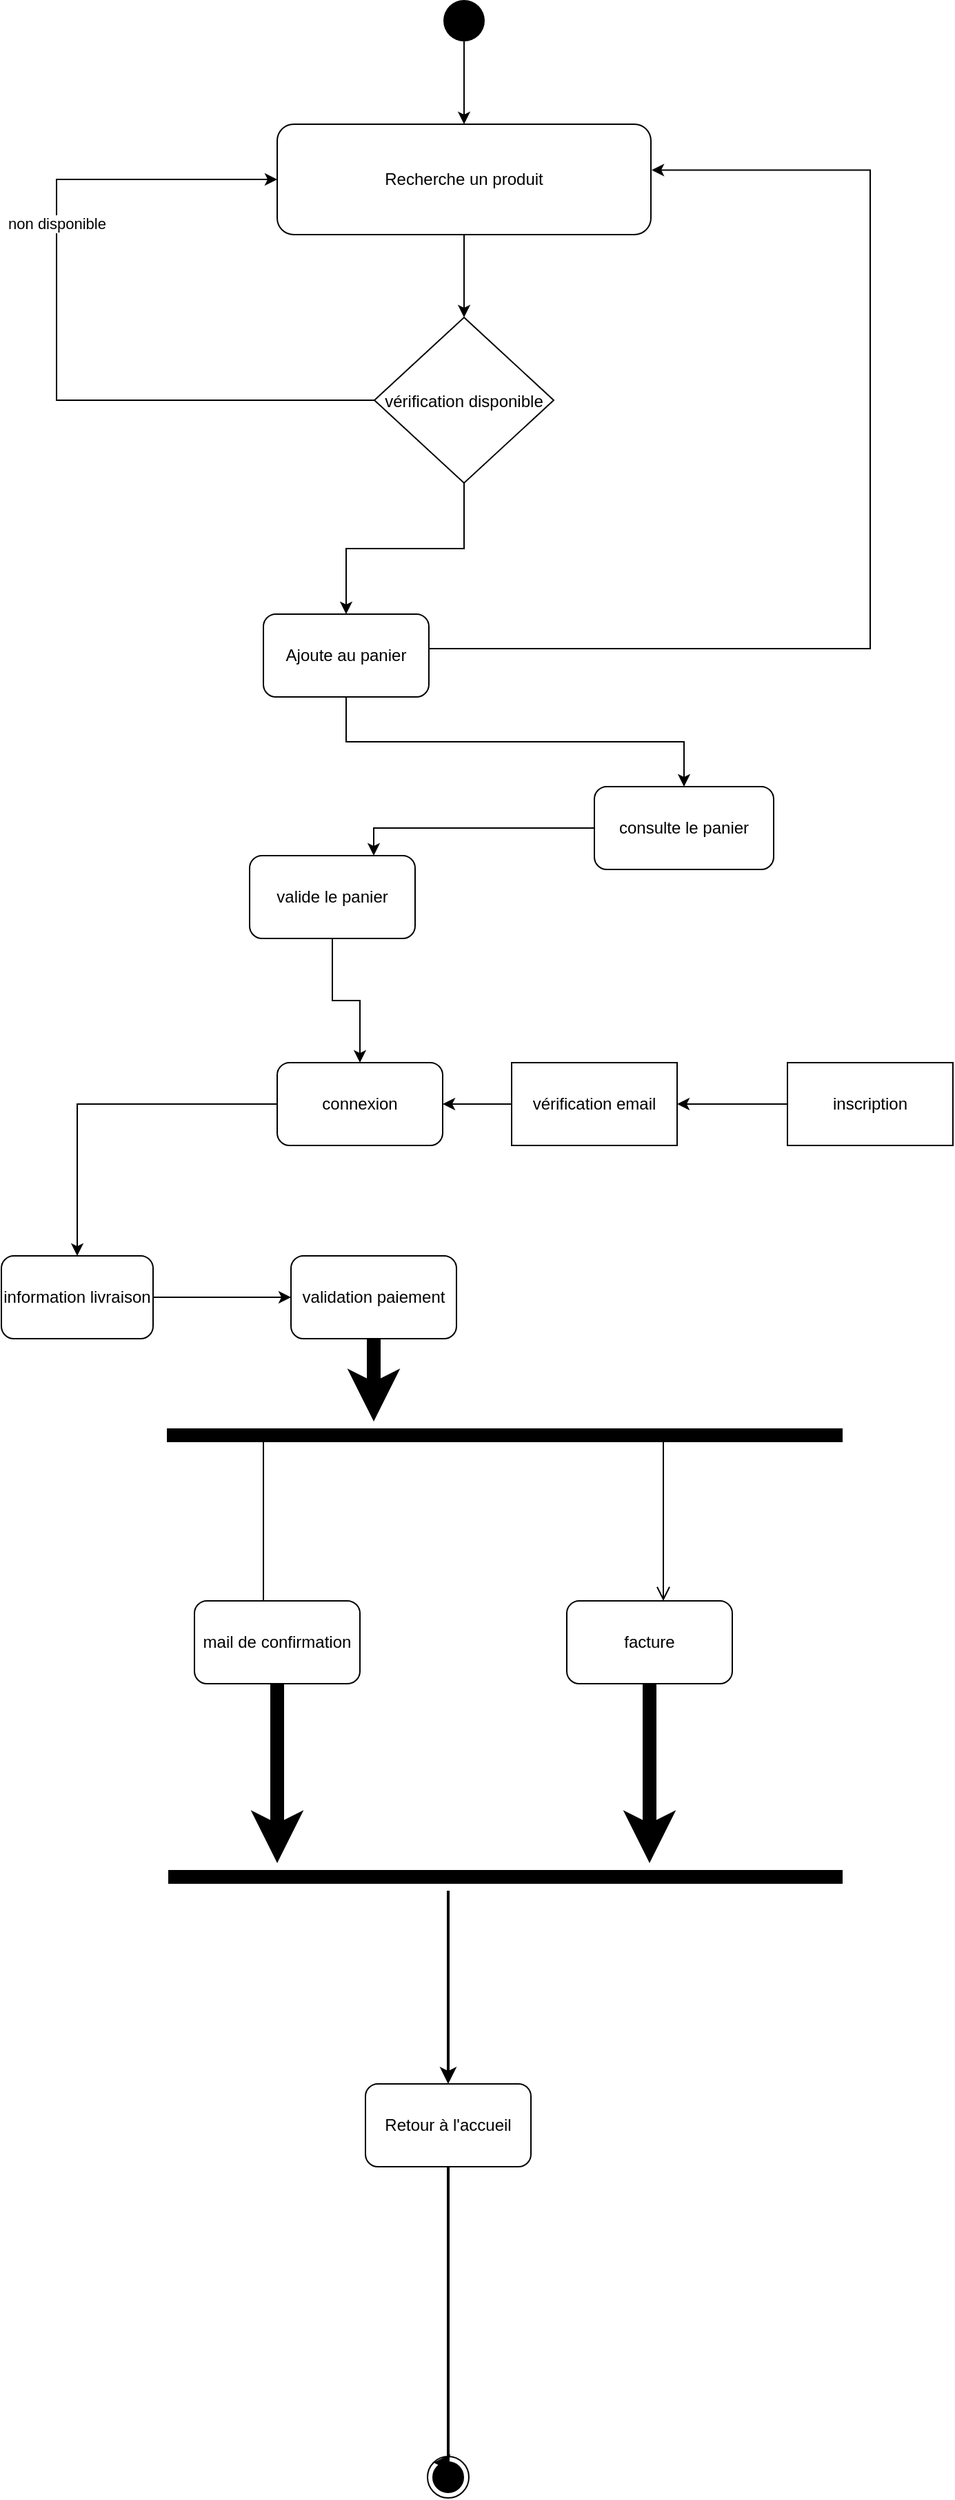<mxfile version="15.5.4" type="embed"><diagram id="23iRSUPoRavnBvh4doch" name="Page-1"><mxGraphModel dx="1342" dy="738" grid="1" gridSize="10" guides="1" tooltips="1" connect="1" arrows="1" fold="1" page="1" pageScale="1" pageWidth="827" pageHeight="1169" math="0" shadow="0"><root><mxCell id="0"/><mxCell id="1" parent="0"/><mxCell id="11" value="" style="edgeStyle=orthogonalEdgeStyle;rounded=0;orthogonalLoop=1;jettySize=auto;html=1;" edge="1" parent="1" source="9" target="10"><mxGeometry relative="1" as="geometry"/></mxCell><mxCell id="9" value="" style="ellipse;fillColor=#000000;strokeColor=none;" vertex="1" parent="1"><mxGeometry x="410.5" y="80" width="30" height="30" as="geometry"/></mxCell><mxCell id="16" value="" style="edgeStyle=orthogonalEdgeStyle;rounded=0;orthogonalLoop=1;jettySize=auto;html=1;" edge="1" parent="1" source="10" target="15"><mxGeometry relative="1" as="geometry"/></mxCell><mxCell id="10" value="Recherche un produit" style="rounded=1;whiteSpace=wrap;html=1;" vertex="1" parent="1"><mxGeometry x="290" y="170" width="271" height="80" as="geometry"/></mxCell><mxCell id="18" style="edgeStyle=orthogonalEdgeStyle;rounded=0;orthogonalLoop=1;jettySize=auto;html=1;exitX=1;exitY=0.5;exitDx=0;exitDy=0;entryX=1.002;entryY=0.415;entryDx=0;entryDy=0;entryPerimeter=0;" edge="1" parent="1" source="12" target="10"><mxGeometry relative="1" as="geometry"><mxPoint x="700" y="200" as="targetPoint"/><Array as="points"><mxPoint x="400" y="550"/><mxPoint x="720" y="550"/><mxPoint x="720" y="203"/></Array></mxGeometry></mxCell><mxCell id="22" style="edgeStyle=orthogonalEdgeStyle;rounded=0;orthogonalLoop=1;jettySize=auto;html=1;exitX=0.5;exitY=1;exitDx=0;exitDy=0;entryX=0.5;entryY=0;entryDx=0;entryDy=0;" edge="1" parent="1" source="12" target="21"><mxGeometry relative="1" as="geometry"/></mxCell><mxCell id="12" value="Ajoute au panier" style="rounded=1;whiteSpace=wrap;html=1;" vertex="1" parent="1"><mxGeometry x="280" y="525" width="120" height="60" as="geometry"/></mxCell><mxCell id="17" value="" style="edgeStyle=orthogonalEdgeStyle;rounded=0;orthogonalLoop=1;jettySize=auto;html=1;" edge="1" parent="1" source="15" target="12"><mxGeometry relative="1" as="geometry"/></mxCell><mxCell id="19" style="edgeStyle=orthogonalEdgeStyle;rounded=0;orthogonalLoop=1;jettySize=auto;html=1;entryX=0;entryY=0.5;entryDx=0;entryDy=0;" edge="1" parent="1" source="15" target="10"><mxGeometry relative="1" as="geometry"><mxPoint x="160" y="210" as="targetPoint"/><Array as="points"><mxPoint x="130" y="370"/><mxPoint x="130" y="210"/></Array></mxGeometry></mxCell><mxCell id="20" value="non disponible" style="edgeLabel;html=1;align=center;verticalAlign=middle;resizable=0;points=[];" vertex="1" connectable="0" parent="19"><mxGeometry x="0.299" relative="1" as="geometry"><mxPoint y="-1" as="offset"/></mxGeometry></mxCell><mxCell id="15" value="vérification disponible" style="rhombus;" vertex="1" parent="1"><mxGeometry x="360.5" y="310" width="130" height="120" as="geometry"/></mxCell><mxCell id="24" style="edgeStyle=orthogonalEdgeStyle;rounded=0;orthogonalLoop=1;jettySize=auto;html=1;entryX=0.75;entryY=0;entryDx=0;entryDy=0;" edge="1" parent="1" source="21" target="23"><mxGeometry relative="1" as="geometry"/></mxCell><mxCell id="21" value="consulte le panier" style="rounded=1;whiteSpace=wrap;html=1;" vertex="1" parent="1"><mxGeometry x="520" y="650" width="130" height="60" as="geometry"/></mxCell><mxCell id="26" style="edgeStyle=orthogonalEdgeStyle;rounded=0;orthogonalLoop=1;jettySize=auto;html=1;exitX=0.5;exitY=1;exitDx=0;exitDy=0;" edge="1" parent="1" source="23" target="25"><mxGeometry relative="1" as="geometry"/></mxCell><mxCell id="23" value="valide le panier" style="rounded=1;whiteSpace=wrap;html=1;" vertex="1" parent="1"><mxGeometry x="270" y="700" width="120" height="60" as="geometry"/></mxCell><mxCell id="33" style="edgeStyle=orthogonalEdgeStyle;rounded=0;orthogonalLoop=1;jettySize=auto;html=1;" edge="1" parent="1" source="25" target="32"><mxGeometry relative="1" as="geometry"/></mxCell><mxCell id="25" value="connexion" style="rounded=1;whiteSpace=wrap;html=1;" vertex="1" parent="1"><mxGeometry x="290" y="850" width="120" height="60" as="geometry"/></mxCell><mxCell id="30" value="" style="edgeStyle=orthogonalEdgeStyle;rounded=0;orthogonalLoop=1;jettySize=auto;html=1;" edge="1" parent="1" source="27" target="29"><mxGeometry relative="1" as="geometry"/></mxCell><mxCell id="27" value="inscription" style="rounded=0;whiteSpace=wrap;html=1;" vertex="1" parent="1"><mxGeometry x="660" y="850" width="120" height="60" as="geometry"/></mxCell><mxCell id="31" style="edgeStyle=orthogonalEdgeStyle;rounded=0;orthogonalLoop=1;jettySize=auto;html=1;exitX=0;exitY=0.5;exitDx=0;exitDy=0;entryX=1;entryY=0.5;entryDx=0;entryDy=0;" edge="1" parent="1" source="29" target="25"><mxGeometry relative="1" as="geometry"/></mxCell><mxCell id="29" value="vérification email" style="whiteSpace=wrap;html=1;rounded=0;" vertex="1" parent="1"><mxGeometry x="460" y="850" width="120" height="60" as="geometry"/></mxCell><mxCell id="36" style="edgeStyle=orthogonalEdgeStyle;rounded=0;orthogonalLoop=1;jettySize=auto;html=1;" edge="1" parent="1" source="32" target="35"><mxGeometry relative="1" as="geometry"/></mxCell><mxCell id="32" value="information livraison" style="rounded=1;whiteSpace=wrap;html=1;" vertex="1" parent="1"><mxGeometry x="90" y="990" width="110" height="60" as="geometry"/></mxCell><mxCell id="39" style="edgeStyle=orthogonalEdgeStyle;rounded=0;orthogonalLoop=1;jettySize=auto;html=1;strokeWidth=10;" edge="1" parent="1" source="35"><mxGeometry relative="1" as="geometry"><mxPoint x="360" y="1110" as="targetPoint"/></mxGeometry></mxCell><mxCell id="35" value="validation paiement" style="rounded=1;whiteSpace=wrap;html=1;" vertex="1" parent="1"><mxGeometry x="300" y="990" width="120" height="60" as="geometry"/></mxCell><mxCell id="38" value="" style="endArrow=none;html=1;rounded=0;strokeWidth=10;" edge="1" parent="1"><mxGeometry width="50" height="50" relative="1" as="geometry"><mxPoint x="210" y="1120" as="sourcePoint"/><mxPoint x="700" y="1120" as="targetPoint"/></mxGeometry></mxCell><mxCell id="41" value="" style="endArrow=open;startArrow=none;endFill=0;startFill=0;endSize=8;html=1;verticalAlign=bottom;labelBackgroundColor=none;strokeWidth=1;rounded=0;" edge="1" parent="1"><mxGeometry width="160" relative="1" as="geometry"><mxPoint x="280" y="1120" as="sourcePoint"/><mxPoint x="280" y="1250" as="targetPoint"/></mxGeometry></mxCell><mxCell id="42" value="" style="endArrow=open;startArrow=none;endFill=0;startFill=0;endSize=8;html=1;verticalAlign=bottom;labelBackgroundColor=none;strokeWidth=1;rounded=0;" edge="1" parent="1"><mxGeometry width="160" relative="1" as="geometry"><mxPoint x="570" y="1120" as="sourcePoint"/><mxPoint x="570" y="1240" as="targetPoint"/></mxGeometry></mxCell><mxCell id="46" style="edgeStyle=orthogonalEdgeStyle;rounded=0;orthogonalLoop=1;jettySize=auto;html=1;strokeWidth=10;" edge="1" parent="1" source="43"><mxGeometry relative="1" as="geometry"><mxPoint x="290" y="1430" as="targetPoint"/></mxGeometry></mxCell><mxCell id="43" value="mail de confirmation" style="rounded=1;whiteSpace=wrap;html=1;" vertex="1" parent="1"><mxGeometry x="230" y="1240" width="120" height="60" as="geometry"/></mxCell><mxCell id="47" style="edgeStyle=orthogonalEdgeStyle;rounded=0;orthogonalLoop=1;jettySize=auto;html=1;strokeWidth=10;" edge="1" parent="1" source="44"><mxGeometry relative="1" as="geometry"><mxPoint x="560" y="1430" as="targetPoint"/></mxGeometry></mxCell><mxCell id="44" value="facture" style="rounded=1;whiteSpace=wrap;html=1;" vertex="1" parent="1"><mxGeometry x="500" y="1240" width="120" height="60" as="geometry"/></mxCell><mxCell id="45" value="" style="endArrow=none;html=1;rounded=0;strokeWidth=10;" edge="1" parent="1"><mxGeometry width="50" height="50" relative="1" as="geometry"><mxPoint x="211" y="1440" as="sourcePoint"/><mxPoint x="700" y="1440" as="targetPoint"/></mxGeometry></mxCell><mxCell id="53" style="edgeStyle=orthogonalEdgeStyle;rounded=0;orthogonalLoop=1;jettySize=auto;html=1;entryX=0;entryY=0;entryDx=0;entryDy=0;strokeWidth=2;" edge="1" parent="1" source="50" target="52"><mxGeometry relative="1" as="geometry"><Array as="points"><mxPoint x="414" y="1864"/></Array></mxGeometry></mxCell><mxCell id="50" value="Retour à l'accueil" style="rounded=1;whiteSpace=wrap;html=1;" vertex="1" parent="1"><mxGeometry x="354" y="1590" width="120" height="60" as="geometry"/></mxCell><mxCell id="51" value="" style="endArrow=classic;html=1;rounded=0;strokeWidth=2;" edge="1" parent="1" target="50"><mxGeometry width="50" height="50" relative="1" as="geometry"><mxPoint x="414" y="1450" as="sourcePoint"/><mxPoint x="470" y="1350" as="targetPoint"/><Array as="points"/></mxGeometry></mxCell><mxCell id="52" value="" style="ellipse;html=1;shape=endState;fillColor=#000000;strokeColor=#000000;" vertex="1" parent="1"><mxGeometry x="399" y="1860" width="30" height="30" as="geometry"/></mxCell></root></mxGraphModel></diagram></mxfile>